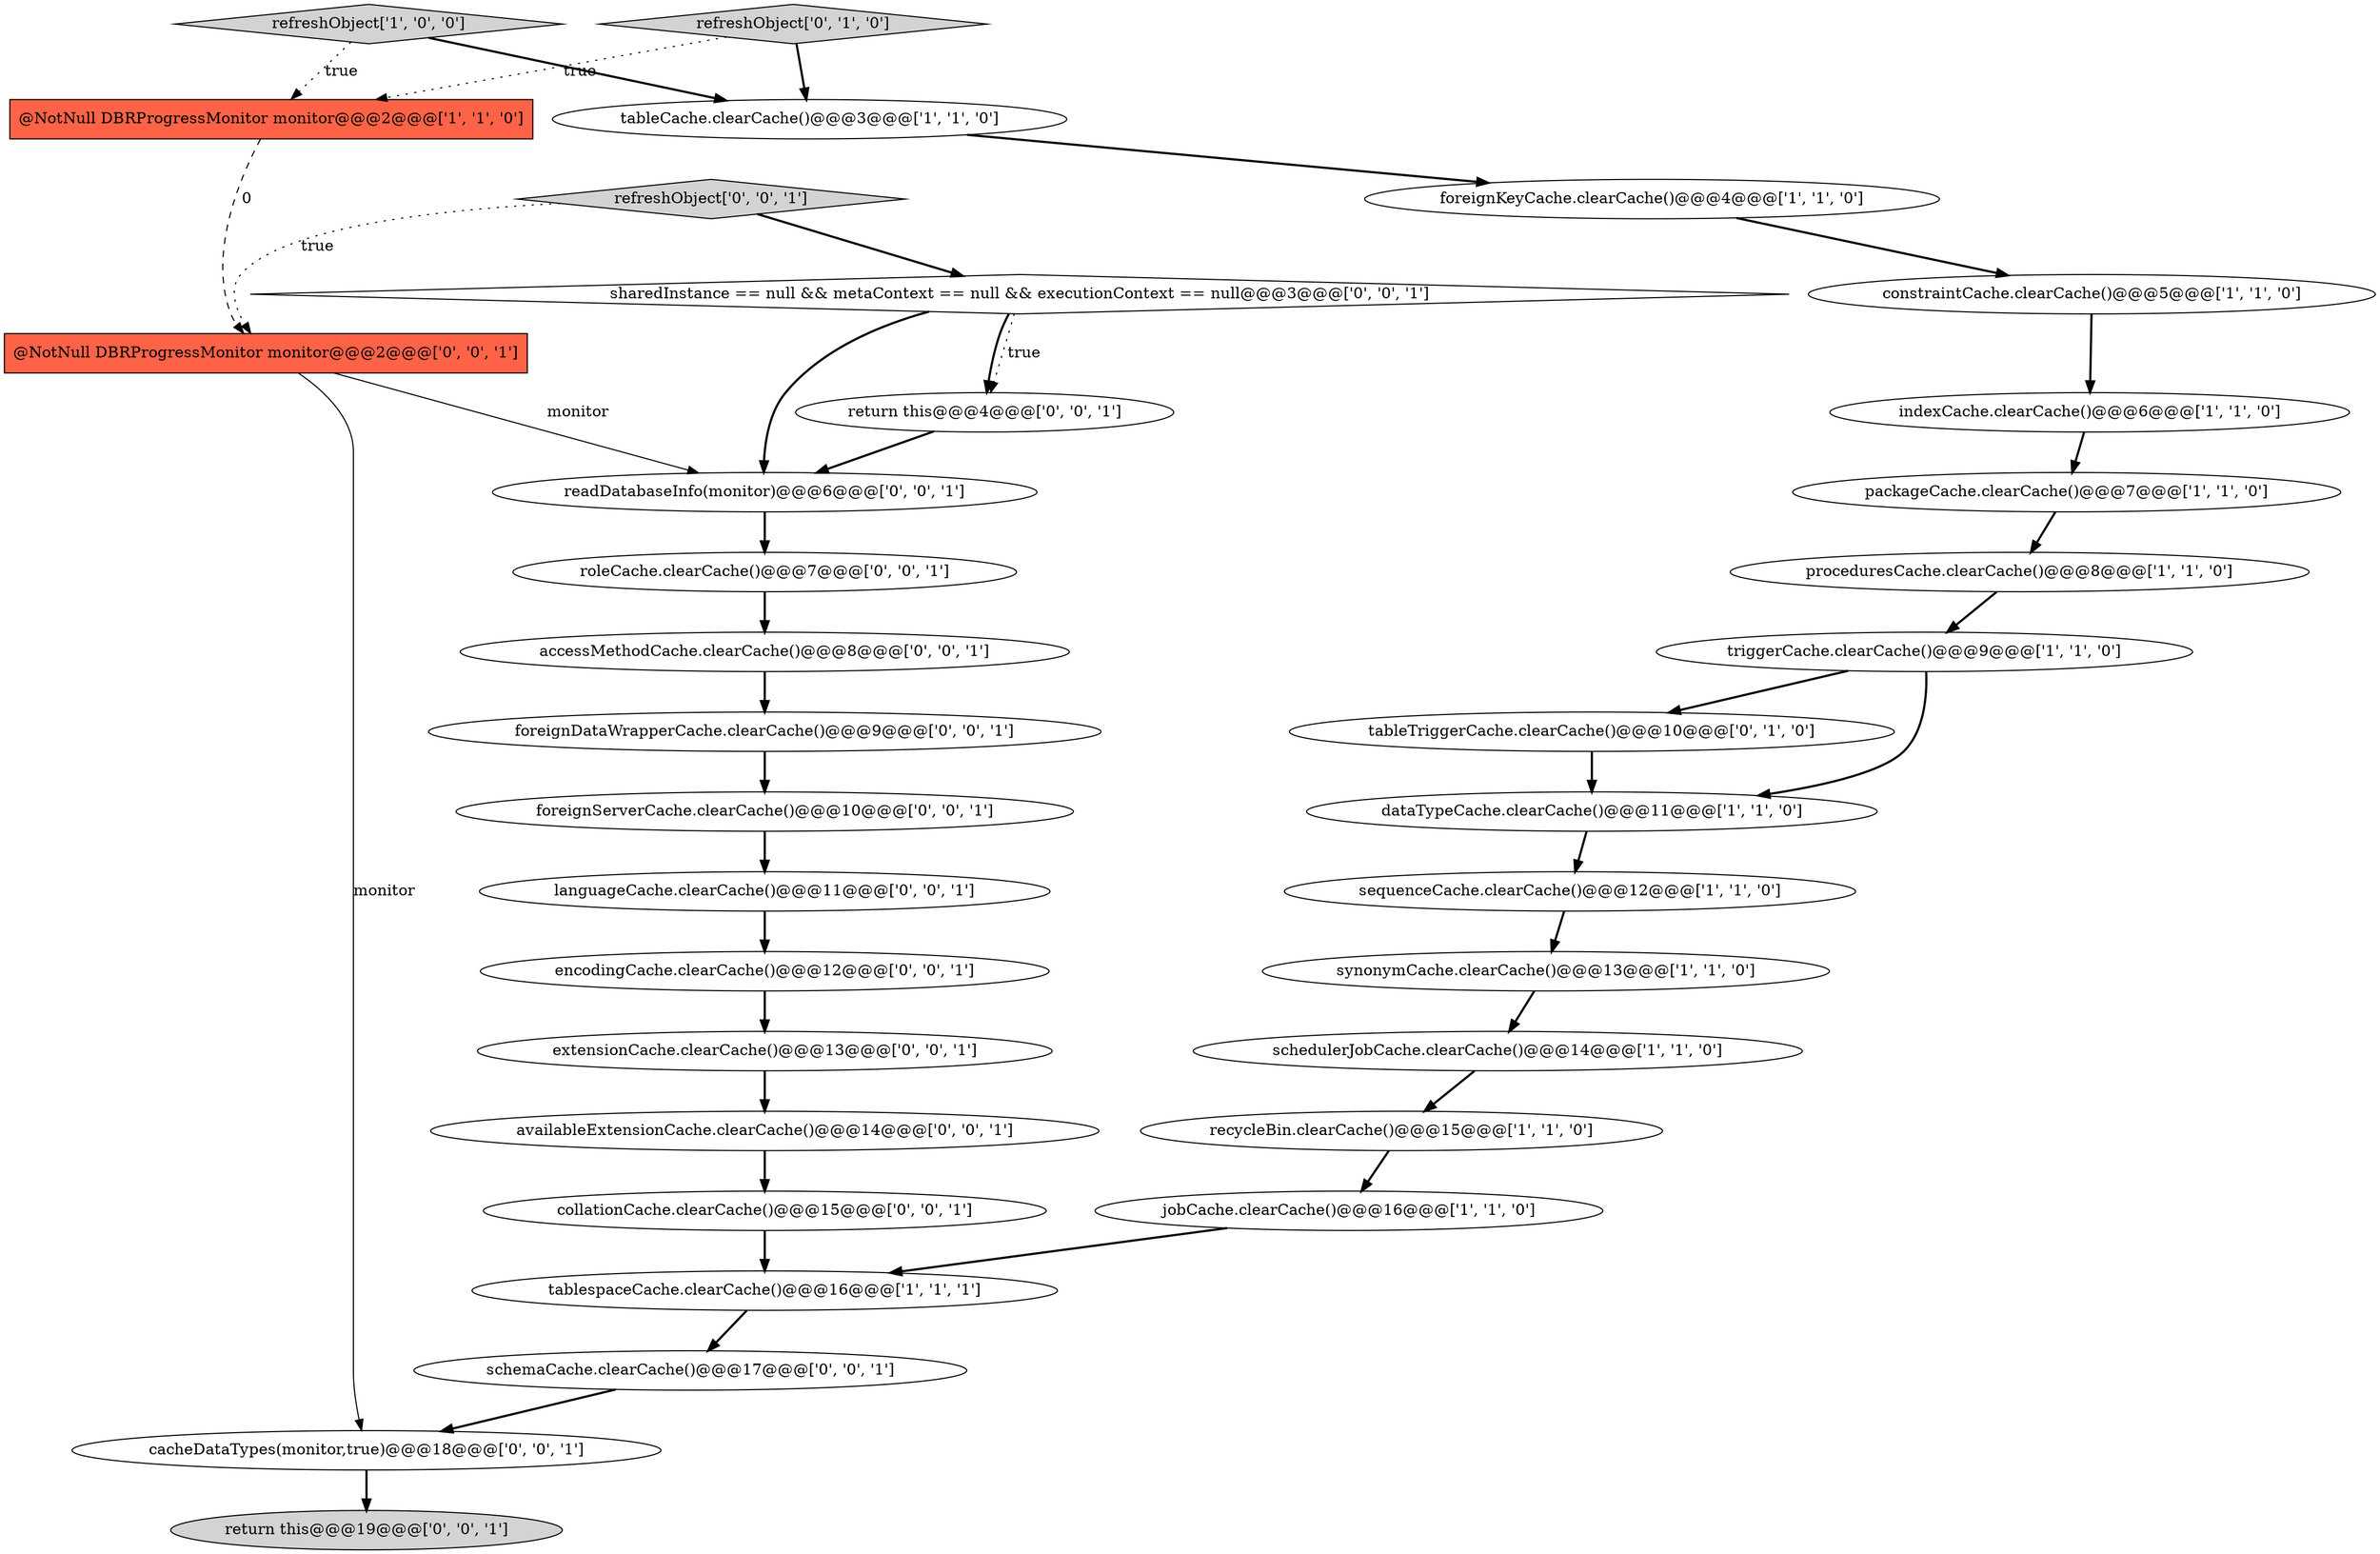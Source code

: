 digraph {
31 [style = filled, label = "return this@@@19@@@['0', '0', '1']", fillcolor = lightgray, shape = ellipse image = "AAA0AAABBB3BBB"];
7 [style = filled, label = "sequenceCache.clearCache()@@@12@@@['1', '1', '0']", fillcolor = white, shape = ellipse image = "AAA0AAABBB1BBB"];
32 [style = filled, label = "@NotNull DBRProgressMonitor monitor@@@2@@@['0', '0', '1']", fillcolor = tomato, shape = box image = "AAA0AAABBB3BBB"];
14 [style = filled, label = "indexCache.clearCache()@@@6@@@['1', '1', '0']", fillcolor = white, shape = ellipse image = "AAA0AAABBB1BBB"];
23 [style = filled, label = "schemaCache.clearCache()@@@17@@@['0', '0', '1']", fillcolor = white, shape = ellipse image = "AAA0AAABBB3BBB"];
20 [style = filled, label = "languageCache.clearCache()@@@11@@@['0', '0', '1']", fillcolor = white, shape = ellipse image = "AAA0AAABBB3BBB"];
16 [style = filled, label = "tableTriggerCache.clearCache()@@@10@@@['0', '1', '0']", fillcolor = white, shape = ellipse image = "AAA1AAABBB2BBB"];
21 [style = filled, label = "sharedInstance == null && metaContext == null && executionContext == null@@@3@@@['0', '0', '1']", fillcolor = white, shape = diamond image = "AAA0AAABBB3BBB"];
18 [style = filled, label = "encodingCache.clearCache()@@@12@@@['0', '0', '1']", fillcolor = white, shape = ellipse image = "AAA0AAABBB3BBB"];
26 [style = filled, label = "availableExtensionCache.clearCache()@@@14@@@['0', '0', '1']", fillcolor = white, shape = ellipse image = "AAA0AAABBB3BBB"];
33 [style = filled, label = "extensionCache.clearCache()@@@13@@@['0', '0', '1']", fillcolor = white, shape = ellipse image = "AAA0AAABBB3BBB"];
3 [style = filled, label = "@NotNull DBRProgressMonitor monitor@@@2@@@['1', '1', '0']", fillcolor = tomato, shape = box image = "AAA0AAABBB1BBB"];
6 [style = filled, label = "dataTypeCache.clearCache()@@@11@@@['1', '1', '0']", fillcolor = white, shape = ellipse image = "AAA0AAABBB1BBB"];
10 [style = filled, label = "triggerCache.clearCache()@@@9@@@['1', '1', '0']", fillcolor = white, shape = ellipse image = "AAA0AAABBB1BBB"];
8 [style = filled, label = "refreshObject['1', '0', '0']", fillcolor = lightgray, shape = diamond image = "AAA0AAABBB1BBB"];
4 [style = filled, label = "proceduresCache.clearCache()@@@8@@@['1', '1', '0']", fillcolor = white, shape = ellipse image = "AAA0AAABBB1BBB"];
12 [style = filled, label = "tablespaceCache.clearCache()@@@16@@@['1', '1', '1']", fillcolor = white, shape = ellipse image = "AAA0AAABBB1BBB"];
25 [style = filled, label = "roleCache.clearCache()@@@7@@@['0', '0', '1']", fillcolor = white, shape = ellipse image = "AAA0AAABBB3BBB"];
27 [style = filled, label = "collationCache.clearCache()@@@15@@@['0', '0', '1']", fillcolor = white, shape = ellipse image = "AAA0AAABBB3BBB"];
1 [style = filled, label = "constraintCache.clearCache()@@@5@@@['1', '1', '0']", fillcolor = white, shape = ellipse image = "AAA0AAABBB1BBB"];
5 [style = filled, label = "recycleBin.clearCache()@@@15@@@['1', '1', '0']", fillcolor = white, shape = ellipse image = "AAA0AAABBB1BBB"];
0 [style = filled, label = "foreignKeyCache.clearCache()@@@4@@@['1', '1', '0']", fillcolor = white, shape = ellipse image = "AAA0AAABBB1BBB"];
29 [style = filled, label = "foreignServerCache.clearCache()@@@10@@@['0', '0', '1']", fillcolor = white, shape = ellipse image = "AAA0AAABBB3BBB"];
28 [style = filled, label = "cacheDataTypes(monitor,true)@@@18@@@['0', '0', '1']", fillcolor = white, shape = ellipse image = "AAA0AAABBB3BBB"];
17 [style = filled, label = "refreshObject['0', '1', '0']", fillcolor = lightgray, shape = diamond image = "AAA0AAABBB2BBB"];
34 [style = filled, label = "accessMethodCache.clearCache()@@@8@@@['0', '0', '1']", fillcolor = white, shape = ellipse image = "AAA0AAABBB3BBB"];
11 [style = filled, label = "schedulerJobCache.clearCache()@@@14@@@['1', '1', '0']", fillcolor = white, shape = ellipse image = "AAA0AAABBB1BBB"];
2 [style = filled, label = "jobCache.clearCache()@@@16@@@['1', '1', '0']", fillcolor = white, shape = ellipse image = "AAA0AAABBB1BBB"];
9 [style = filled, label = "packageCache.clearCache()@@@7@@@['1', '1', '0']", fillcolor = white, shape = ellipse image = "AAA0AAABBB1BBB"];
19 [style = filled, label = "readDatabaseInfo(monitor)@@@6@@@['0', '0', '1']", fillcolor = white, shape = ellipse image = "AAA0AAABBB3BBB"];
30 [style = filled, label = "foreignDataWrapperCache.clearCache()@@@9@@@['0', '0', '1']", fillcolor = white, shape = ellipse image = "AAA0AAABBB3BBB"];
24 [style = filled, label = "refreshObject['0', '0', '1']", fillcolor = lightgray, shape = diamond image = "AAA0AAABBB3BBB"];
15 [style = filled, label = "synonymCache.clearCache()@@@13@@@['1', '1', '0']", fillcolor = white, shape = ellipse image = "AAA0AAABBB1BBB"];
13 [style = filled, label = "tableCache.clearCache()@@@3@@@['1', '1', '0']", fillcolor = white, shape = ellipse image = "AAA0AAABBB1BBB"];
22 [style = filled, label = "return this@@@4@@@['0', '0', '1']", fillcolor = white, shape = ellipse image = "AAA0AAABBB3BBB"];
5->2 [style = bold, label=""];
10->16 [style = bold, label=""];
28->31 [style = bold, label=""];
24->21 [style = bold, label=""];
22->19 [style = bold, label=""];
10->6 [style = bold, label=""];
21->22 [style = bold, label=""];
9->4 [style = bold, label=""];
27->12 [style = bold, label=""];
13->0 [style = bold, label=""];
20->18 [style = bold, label=""];
25->34 [style = bold, label=""];
21->22 [style = dotted, label="true"];
3->32 [style = dashed, label="0"];
18->33 [style = bold, label=""];
32->28 [style = solid, label="monitor"];
14->9 [style = bold, label=""];
12->23 [style = bold, label=""];
1->14 [style = bold, label=""];
26->27 [style = bold, label=""];
0->1 [style = bold, label=""];
19->25 [style = bold, label=""];
21->19 [style = bold, label=""];
15->11 [style = bold, label=""];
32->19 [style = solid, label="monitor"];
17->13 [style = bold, label=""];
33->26 [style = bold, label=""];
16->6 [style = bold, label=""];
8->13 [style = bold, label=""];
24->32 [style = dotted, label="true"];
4->10 [style = bold, label=""];
7->15 [style = bold, label=""];
23->28 [style = bold, label=""];
8->3 [style = dotted, label="true"];
6->7 [style = bold, label=""];
17->3 [style = dotted, label="true"];
34->30 [style = bold, label=""];
2->12 [style = bold, label=""];
11->5 [style = bold, label=""];
30->29 [style = bold, label=""];
29->20 [style = bold, label=""];
}
